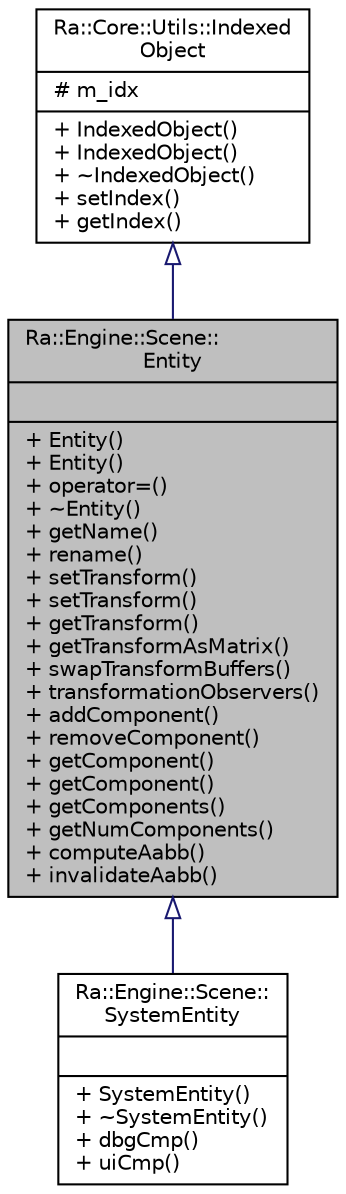 digraph "Ra::Engine::Scene::Entity"
{
 // INTERACTIVE_SVG=YES
 // LATEX_PDF_SIZE
  edge [fontname="Helvetica",fontsize="10",labelfontname="Helvetica",labelfontsize="10"];
  node [fontname="Helvetica",fontsize="10",shape=record];
  Node1 [label="{Ra::Engine::Scene::\lEntity\n||+ Entity()\l+ Entity()\l+ operator=()\l+ ~Entity()\l+ getName()\l+ rename()\l+ setTransform()\l+ setTransform()\l+ getTransform()\l+ getTransformAsMatrix()\l+ swapTransformBuffers()\l+ transformationObservers()\l+ addComponent()\l+ removeComponent()\l+ getComponent()\l+ getComponent()\l+ getComponents()\l+ getNumComponents()\l+ computeAabb()\l+ invalidateAabb()\l}",height=0.2,width=0.4,color="black", fillcolor="grey75", style="filled", fontcolor="black",tooltip="An entity is an scene element. It ties together components with a transform."];
  Node2 -> Node1 [dir="back",color="midnightblue",fontsize="10",style="solid",arrowtail="onormal",fontname="Helvetica"];
  Node2 [label="{Ra::Core::Utils::Indexed\lObject\n|# m_idx\l|+ IndexedObject()\l+ IndexedObject()\l+ ~IndexedObject()\l+ setIndex()\l+ getIndex()\l}",height=0.2,width=0.4,color="black", fillcolor="white", style="filled",URL="$classRa_1_1Core_1_1Utils_1_1IndexedObject.html",tooltip=" "];
  Node1 -> Node3 [dir="back",color="midnightblue",fontsize="10",style="solid",arrowtail="onormal",fontname="Helvetica"];
  Node3 [label="{Ra::Engine::Scene::\lSystemEntity\n||+ SystemEntity()\l+ ~SystemEntity()\l+ dbgCmp()\l+ uiCmp()\l}",height=0.2,width=0.4,color="black", fillcolor="white", style="filled",URL="$classRa_1_1Engine_1_1Scene_1_1SystemEntity.html",tooltip=" "];
}
